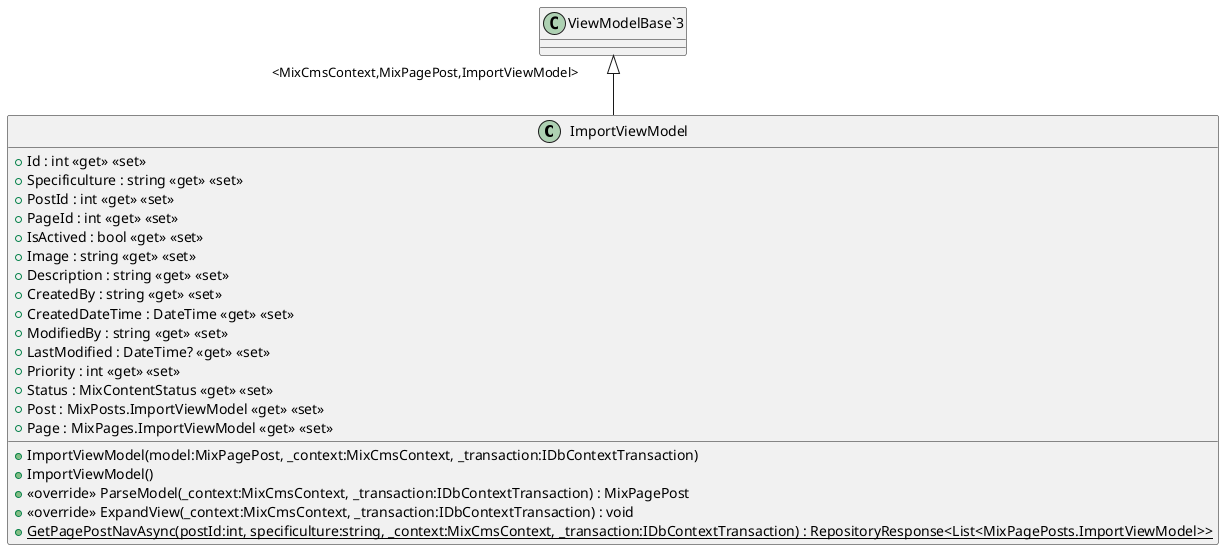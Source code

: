 @startuml
class ImportViewModel {
    + ImportViewModel(model:MixPagePost, _context:MixCmsContext, _transaction:IDbContextTransaction)
    + ImportViewModel()
    + Id : int <<get>> <<set>>
    + Specificulture : string <<get>> <<set>>
    + PostId : int <<get>> <<set>>
    + PageId : int <<get>> <<set>>
    + IsActived : bool <<get>> <<set>>
    + Image : string <<get>> <<set>>
    + Description : string <<get>> <<set>>
    + CreatedBy : string <<get>> <<set>>
    + CreatedDateTime : DateTime <<get>> <<set>>
    + ModifiedBy : string <<get>> <<set>>
    + LastModified : DateTime? <<get>> <<set>>
    + Priority : int <<get>> <<set>>
    + Status : MixContentStatus <<get>> <<set>>
    + Post : MixPosts.ImportViewModel <<get>> <<set>>
    + Page : MixPages.ImportViewModel <<get>> <<set>>
    + <<override>> ParseModel(_context:MixCmsContext, _transaction:IDbContextTransaction) : MixPagePost
    + <<override>> ExpandView(_context:MixCmsContext, _transaction:IDbContextTransaction) : void
    + {static} GetPagePostNavAsync(postId:int, specificulture:string, _context:MixCmsContext, _transaction:IDbContextTransaction) : RepositoryResponse<List<MixPagePosts.ImportViewModel>>
}
"ViewModelBase`3" "<MixCmsContext,MixPagePost,ImportViewModel>" <|-- ImportViewModel
@enduml
